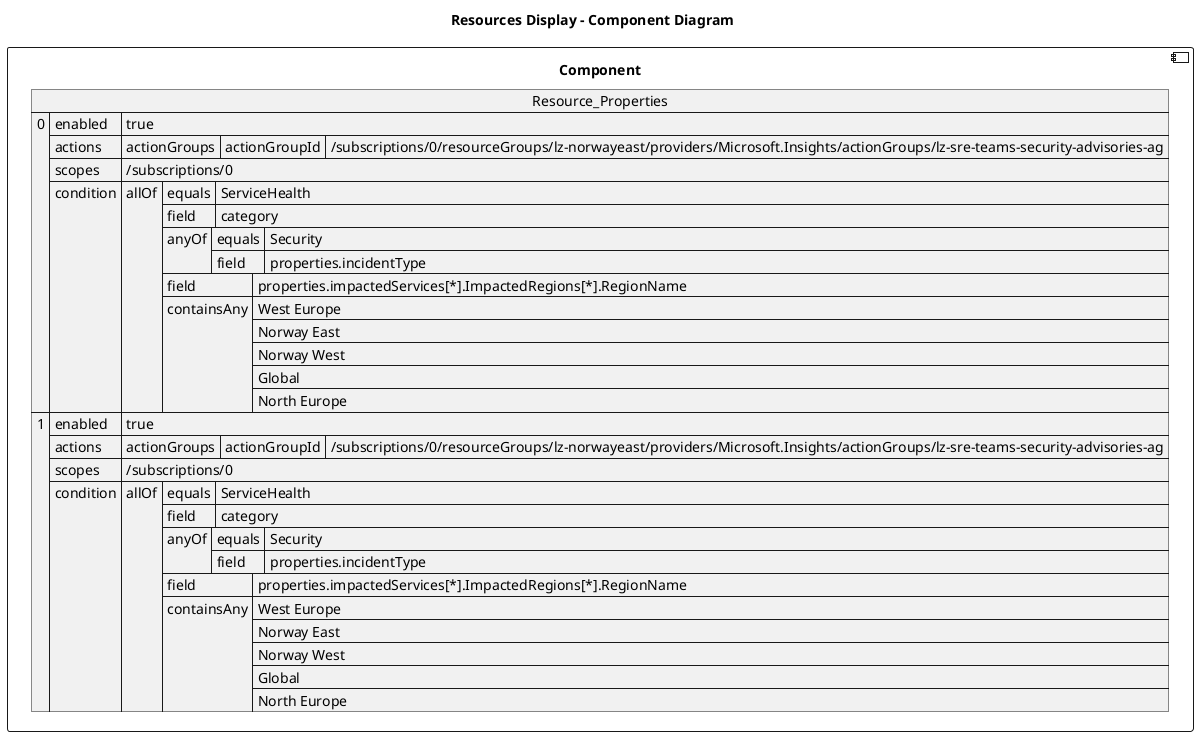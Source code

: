 @startuml

title Resources Display - Component Diagram

component Component {

json  Resource_Properties {
  "0": {
    "enabled": true,
    "actions": {
      "actionGroups": [
        {
          "actionGroupId": "/subscriptions/0/resourceGroups/lz-norwayeast/providers/Microsoft.Insights/actionGroups/lz-sre-teams-security-advisories-ag"
        }
      ]
    },
    "scopes": [
      "/subscriptions/0"
    ],
    "condition": {
      "allOf": [
        {
          "equals": "ServiceHealth",
          "field": "category"
        },
        {
          "anyOf": [
            {
              "equals": "Security",
              "field": "properties.incidentType"
            }
          ]
        },
        {
          "field": "properties.impactedServices[*].ImpactedRegions[*].RegionName",
          "containsAny": [
            "West Europe",
            "Norway East",
            "Norway West",
            "Global",
            "North Europe"
          ]
        }
      ]
    }
  },
  "1": {
    "enabled": true,
    "actions": {
      "actionGroups": [
        {
          "actionGroupId": "/subscriptions/0/resourceGroups/lz-norwayeast/providers/Microsoft.Insights/actionGroups/lz-sre-teams-security-advisories-ag"
        }
      ]
    },
    "scopes": [
      "/subscriptions/0"
    ],
    "condition": {
      "allOf": [
        {
          "equals": "ServiceHealth",
          "field": "category"
        },
        {
          "anyOf": [
            {
              "equals": "Security",
              "field": "properties.incidentType"
            }
          ]
        },
        {
          "field": "properties.impactedServices[*].ImpactedRegions[*].RegionName",
          "containsAny": [
            "West Europe",
            "Norway East",
            "Norway West",
            "Global",
            "North Europe"
          ]
        }
      ]
    }
  }
}
}
@enduml
